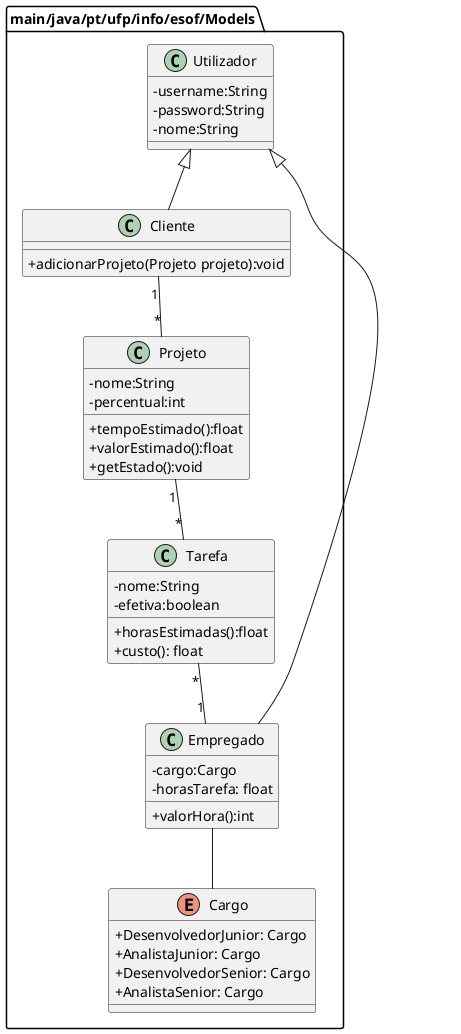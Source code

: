 @startuml diagramaClasses

skinparam classAttributeIconSize 0
package "main/java/pt/ufp/info/esof/Models"{

    class Utilizador{
            - username:String
            - password:String
            - nome:String
    }
    class Cliente{
        + adicionarProjeto(Projeto projeto):void
    }
    class Projeto{
        - nome:String
        - percentual:int
        + tempoEstimado():float
        + valorEstimado():float
        + getEstado():void
    }
    class Tarefa{
        - nome:String
        - efetiva:boolean
        + horasEstimadas():float
        + custo(): float
    }
    class Empregado{
        - cargo:Cargo
        - horasTarefa: float
        + valorHora():int
    }

    Enum Cargo{
    + DesenvolvedorJunior: Cargo
    + AnalistaJunior: Cargo
    + DesenvolvedorSenior: Cargo
    + AnalistaSenior: Cargo
    }
    'Dependencias
    Utilizador <|-- Cliente
    Utilizador <|-- Empregado

    'Atributos
    Cliente "1" --"*" Projeto
    Projeto "1" -- "*" Tarefa
    Tarefa "*" -- "1" Empregado
    Empregado -- Cargo

}

@enduml